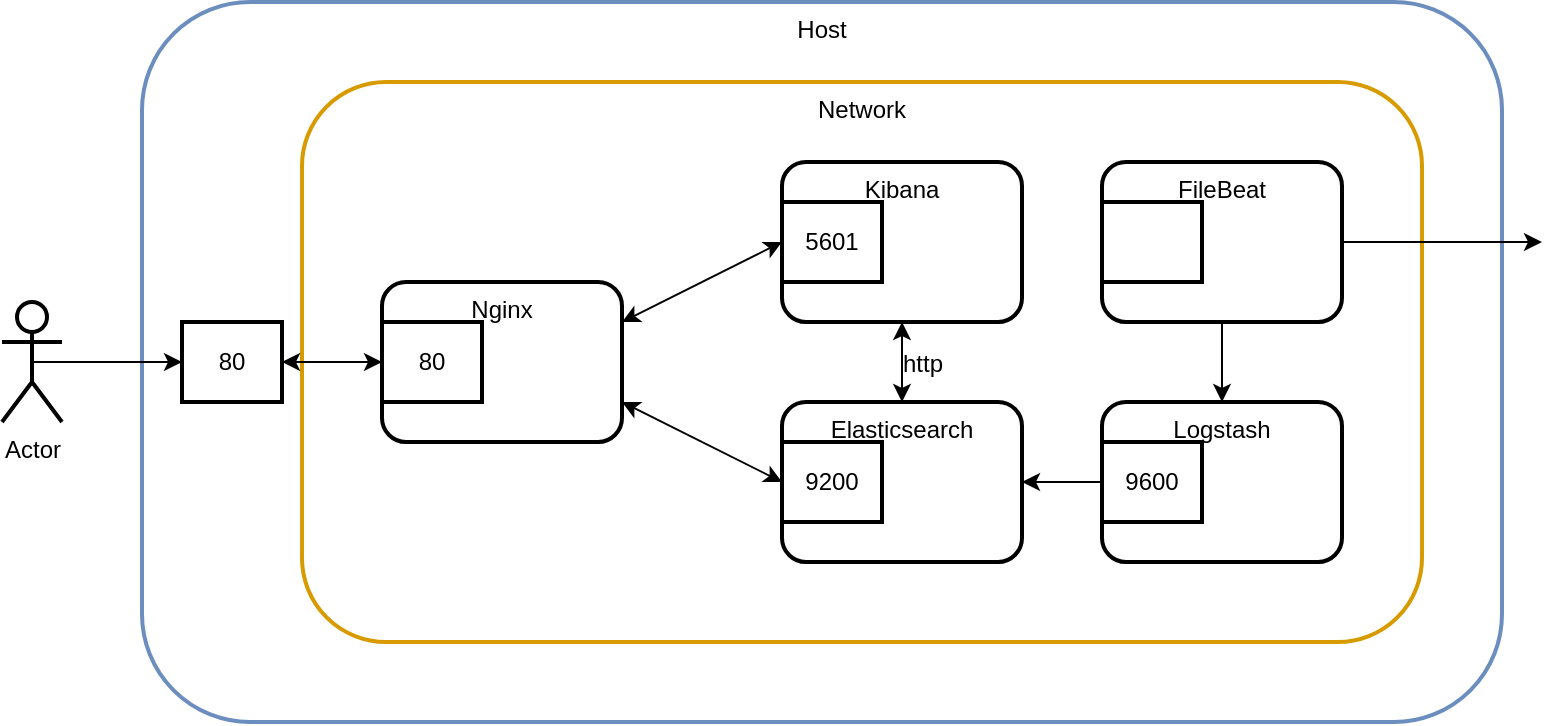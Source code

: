 <mxfile version="12.8.4" type="device"><diagram id="uRRtc-ndxkRXilF17mPW" name="Page-1"><mxGraphModel dx="818" dy="524" grid="1" gridSize="10" guides="1" tooltips="1" connect="1" arrows="1" fold="1" page="1" pageScale="1" pageWidth="827" pageHeight="1169" math="0" shadow="0"><root><mxCell id="0"/><mxCell id="1" parent="0"/><mxCell id="tl5ZBaAu92SZdkP8k74m-1" value="Host" style="rounded=1;whiteSpace=wrap;html=1;fillColor=none;strokeColor=#6c8ebf;strokeWidth=2;align=center;verticalAlign=top;" parent="1" vertex="1"><mxGeometry x="120" y="80" width="680" height="360" as="geometry"/></mxCell><mxCell id="tl5ZBaAu92SZdkP8k74m-2" value="Network" style="rounded=1;whiteSpace=wrap;html=1;strokeWidth=2;fillColor=none;align=center;strokeColor=#d79b00;gradientColor=none;verticalAlign=top;" parent="1" vertex="1"><mxGeometry x="200" y="120" width="560" height="280" as="geometry"/></mxCell><mxCell id="I8SjmBs1WDOApTvSF_0o-3" value="FileBeat" style="rounded=1;whiteSpace=wrap;html=1;strokeWidth=2;fillColor=none;gradientColor=none;align=center;verticalAlign=top;" vertex="1" parent="1"><mxGeometry x="600" y="160" width="120" height="80" as="geometry"/></mxCell><mxCell id="tl5ZBaAu92SZdkP8k74m-3" value="Actor" style="shape=umlActor;verticalLabelPosition=bottom;labelBackgroundColor=#ffffff;verticalAlign=top;html=1;outlineConnect=0;strokeWidth=2;fillColor=none;gradientColor=none;align=center;" parent="1" vertex="1"><mxGeometry x="50" y="230" width="30" height="60" as="geometry"/></mxCell><mxCell id="tl5ZBaAu92SZdkP8k74m-4" value="" style="endArrow=classic;html=1;exitX=0.5;exitY=0.5;exitDx=0;exitDy=0;exitPerimeter=0;" parent="1" source="tl5ZBaAu92SZdkP8k74m-3" target="tl5ZBaAu92SZdkP8k74m-5" edge="1"><mxGeometry width="50" height="50" relative="1" as="geometry"><mxPoint x="350" y="390" as="sourcePoint"/><mxPoint x="400" y="340" as="targetPoint"/></mxGeometry></mxCell><mxCell id="tl5ZBaAu92SZdkP8k74m-5" value="80" style="rounded=0;whiteSpace=wrap;html=1;strokeWidth=2;fillColor=none;gradientColor=none;align=center;" parent="1" vertex="1"><mxGeometry x="140" y="240" width="50" height="40" as="geometry"/></mxCell><mxCell id="tl5ZBaAu92SZdkP8k74m-6" value="Nginx" style="rounded=1;whiteSpace=wrap;html=1;strokeWidth=2;fillColor=none;gradientColor=none;align=center;verticalAlign=top;" parent="1" vertex="1"><mxGeometry x="240" y="220" width="120" height="80" as="geometry"/></mxCell><mxCell id="tl5ZBaAu92SZdkP8k74m-7" value="Kibana" style="rounded=1;whiteSpace=wrap;html=1;strokeWidth=2;fillColor=none;gradientColor=none;align=center;verticalAlign=top;" parent="1" vertex="1"><mxGeometry x="440" y="160" width="120" height="80" as="geometry"/></mxCell><mxCell id="tl5ZBaAu92SZdkP8k74m-8" value="Elasticsearch" style="rounded=1;whiteSpace=wrap;html=1;strokeWidth=2;fillColor=none;gradientColor=none;align=center;verticalAlign=top;" parent="1" vertex="1"><mxGeometry x="440" y="280" width="120" height="80" as="geometry"/></mxCell><mxCell id="tl5ZBaAu92SZdkP8k74m-9" value="80" style="rounded=0;whiteSpace=wrap;html=1;strokeWidth=2;fillColor=none;gradientColor=none;align=center;" parent="1" vertex="1"><mxGeometry x="240" y="240" width="50" height="40" as="geometry"/></mxCell><mxCell id="tl5ZBaAu92SZdkP8k74m-10" value="5601" style="rounded=0;whiteSpace=wrap;html=1;strokeWidth=2;fillColor=none;gradientColor=none;align=center;" parent="1" vertex="1"><mxGeometry x="440" y="180" width="50" height="40" as="geometry"/></mxCell><mxCell id="tl5ZBaAu92SZdkP8k74m-11" value="9200" style="rounded=0;whiteSpace=wrap;html=1;strokeWidth=2;fillColor=none;gradientColor=none;align=center;" parent="1" vertex="1"><mxGeometry x="440" y="300" width="50" height="40" as="geometry"/></mxCell><mxCell id="tl5ZBaAu92SZdkP8k74m-12" value="" style="endArrow=classic;html=1;exitX=1;exitY=0.5;exitDx=0;exitDy=0;entryX=0;entryY=0.5;entryDx=0;entryDy=0;startArrow=classic;startFill=1;" parent="1" source="tl5ZBaAu92SZdkP8k74m-5" target="tl5ZBaAu92SZdkP8k74m-9" edge="1"><mxGeometry width="50" height="50" relative="1" as="geometry"><mxPoint x="350" y="390" as="sourcePoint"/><mxPoint x="400" y="340" as="targetPoint"/></mxGeometry></mxCell><mxCell id="tl5ZBaAu92SZdkP8k74m-13" value="" style="endArrow=classic;html=1;exitX=1;exitY=0.25;exitDx=0;exitDy=0;entryX=0;entryY=0.5;entryDx=0;entryDy=0;startArrow=classic;startFill=1;" parent="1" source="tl5ZBaAu92SZdkP8k74m-6" target="tl5ZBaAu92SZdkP8k74m-10" edge="1"><mxGeometry width="50" height="50" relative="1" as="geometry"><mxPoint x="355" y="199.5" as="sourcePoint"/><mxPoint x="405" y="199.5" as="targetPoint"/></mxGeometry></mxCell><mxCell id="tl5ZBaAu92SZdkP8k74m-14" value="" style="endArrow=classic;html=1;exitX=1;exitY=0.75;exitDx=0;exitDy=0;entryX=0;entryY=0.5;entryDx=0;entryDy=0;startArrow=classic;startFill=1;" parent="1" source="tl5ZBaAu92SZdkP8k74m-6" target="tl5ZBaAu92SZdkP8k74m-11" edge="1"><mxGeometry width="50" height="50" relative="1" as="geometry"><mxPoint x="324" y="340" as="sourcePoint"/><mxPoint x="374" y="340" as="targetPoint"/></mxGeometry></mxCell><mxCell id="S8tCdOhhPoP9WQ9KwwAD-1" value="" style="endArrow=classic;startArrow=classic;html=1;entryX=0.5;entryY=1;entryDx=0;entryDy=0;exitX=0.5;exitY=0;exitDx=0;exitDy=0;" parent="1" source="tl5ZBaAu92SZdkP8k74m-8" target="tl5ZBaAu92SZdkP8k74m-7" edge="1"><mxGeometry width="50" height="50" relative="1" as="geometry"><mxPoint x="300" y="330" as="sourcePoint"/><mxPoint x="350" y="280" as="targetPoint"/></mxGeometry></mxCell><mxCell id="S8tCdOhhPoP9WQ9KwwAD-2" value="http" style="text;html=1;align=center;verticalAlign=middle;resizable=0;points=[];labelBackgroundColor=#ffffff;" parent="S8tCdOhhPoP9WQ9KwwAD-1" vertex="1" connectable="0"><mxGeometry x="-0.435" y="-3" relative="1" as="geometry"><mxPoint x="7" y="-8.24" as="offset"/></mxGeometry></mxCell><mxCell id="S8tCdOhhPoP9WQ9KwwAD-3" value="Logstash" style="rounded=1;whiteSpace=wrap;html=1;strokeWidth=2;fillColor=none;gradientColor=none;align=center;verticalAlign=top;" parent="1" vertex="1"><mxGeometry x="600" y="280" width="120" height="80" as="geometry"/></mxCell><mxCell id="I8SjmBs1WDOApTvSF_0o-1" value="9600" style="rounded=0;whiteSpace=wrap;html=1;strokeWidth=2;fillColor=none;gradientColor=none;align=center;" vertex="1" parent="1"><mxGeometry x="600" y="300" width="50" height="40" as="geometry"/></mxCell><mxCell id="I8SjmBs1WDOApTvSF_0o-2" value="" style="rounded=0;whiteSpace=wrap;html=1;strokeWidth=2;fillColor=none;gradientColor=none;align=center;" vertex="1" parent="1"><mxGeometry x="600" y="180" width="50" height="40" as="geometry"/></mxCell><mxCell id="I8SjmBs1WDOApTvSF_0o-4" value="" style="endArrow=classic;html=1;entryX=1;entryY=0.5;entryDx=0;entryDy=0;exitX=0;exitY=0.5;exitDx=0;exitDy=0;" edge="1" parent="1" source="I8SjmBs1WDOApTvSF_0o-1" target="tl5ZBaAu92SZdkP8k74m-8"><mxGeometry width="50" height="50" relative="1" as="geometry"><mxPoint x="390" y="300" as="sourcePoint"/><mxPoint x="440" y="250" as="targetPoint"/></mxGeometry></mxCell><mxCell id="I8SjmBs1WDOApTvSF_0o-5" value="" style="endArrow=classic;html=1;entryX=0.5;entryY=0;entryDx=0;entryDy=0;exitX=0.5;exitY=1;exitDx=0;exitDy=0;" edge="1" parent="1" source="I8SjmBs1WDOApTvSF_0o-3" target="S8tCdOhhPoP9WQ9KwwAD-3"><mxGeometry width="50" height="50" relative="1" as="geometry"><mxPoint x="390" y="300" as="sourcePoint"/><mxPoint x="440" y="250" as="targetPoint"/></mxGeometry></mxCell><mxCell id="I8SjmBs1WDOApTvSF_0o-6" value="" style="endArrow=classic;html=1;exitX=1;exitY=0.5;exitDx=0;exitDy=0;" edge="1" parent="1" source="I8SjmBs1WDOApTvSF_0o-3"><mxGeometry width="50" height="50" relative="1" as="geometry"><mxPoint x="670" y="250" as="sourcePoint"/><mxPoint x="820" y="200" as="targetPoint"/></mxGeometry></mxCell></root></mxGraphModel></diagram></mxfile>